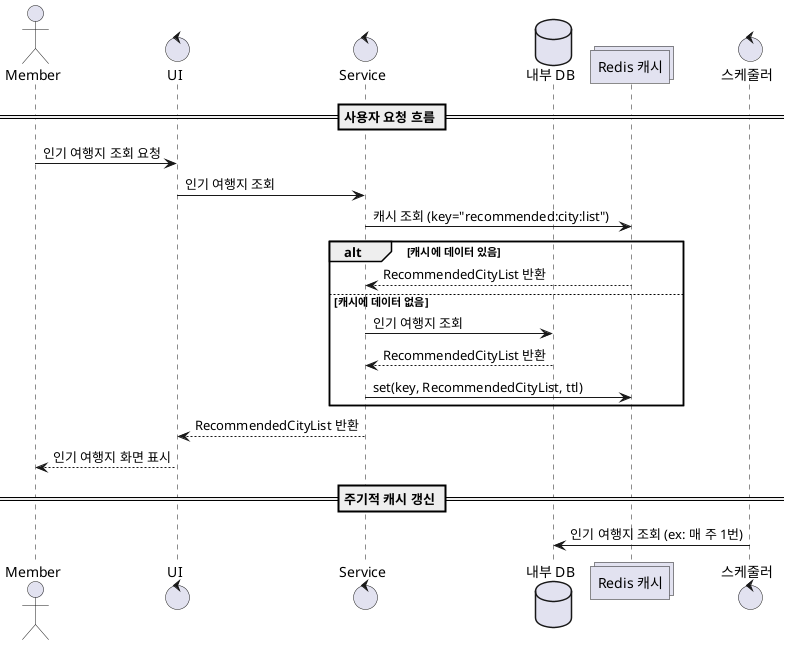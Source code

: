 @startuml
actor Member
control UI
control Service
database DB as "내부 DB"
collections RedisCache as "Redis 캐시"
control Scheduler as "스케줄러"

== 사용자 요청 흐름 ==
Member -> UI : 인기 여행지 조회 요청
UI -> Service : 인기 여행지 조회
Service -> RedisCache : 캐시 조회 (key="recommended:city:list")
alt 캐시에 데이터 있음
    RedisCache --> Service : RecommendedCityList 반환
else 캐시에 데이터 없음
    Service -> DB : 인기 여행지 조회
    DB --> Service : RecommendedCityList 반환
    Service -> RedisCache : set(key, RecommendedCityList, ttl)
end
Service --> UI : RecommendedCityList 반환
UI --> Member : 인기 여행지 화면 표시

== 주기적 캐시 갱신 ==
Scheduler -> DB : 인기 여행지 조회 (ex: 매 주 1번)
@enduml

